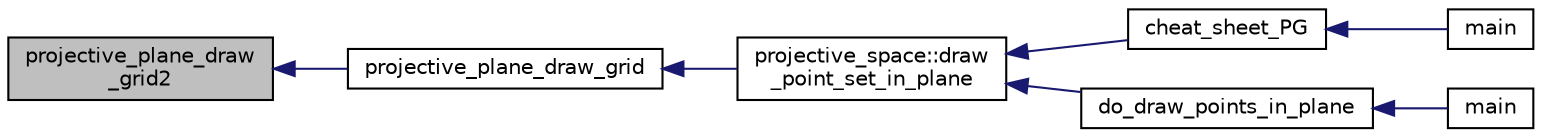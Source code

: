 digraph "projective_plane_draw_grid2"
{
  edge [fontname="Helvetica",fontsize="10",labelfontname="Helvetica",labelfontsize="10"];
  node [fontname="Helvetica",fontsize="10",shape=record];
  rankdir="LR";
  Node654 [label="projective_plane_draw\l_grid2",height=0.2,width=0.4,color="black", fillcolor="grey75", style="filled", fontcolor="black"];
  Node654 -> Node655 [dir="back",color="midnightblue",fontsize="10",style="solid",fontname="Helvetica"];
  Node655 [label="projective_plane_draw_grid",height=0.2,width=0.4,color="black", fillcolor="white", style="filled",URL="$de/dea/plot_8_c.html#a40dac96f82a9acafbf7d017f601b9880"];
  Node655 -> Node656 [dir="back",color="midnightblue",fontsize="10",style="solid",fontname="Helvetica"];
  Node656 [label="projective_space::draw\l_point_set_in_plane",height=0.2,width=0.4,color="black", fillcolor="white", style="filled",URL="$d2/d17/classprojective__space.html#af7dec07dbcf71124f145629e719454f0"];
  Node656 -> Node657 [dir="back",color="midnightblue",fontsize="10",style="solid",fontname="Helvetica"];
  Node657 [label="cheat_sheet_PG",height=0.2,width=0.4,color="black", fillcolor="white", style="filled",URL="$d6/dd8/cheat__sheet___p_g_8_c.html#a11692793a59b9f0d2f21395f5609783d"];
  Node657 -> Node658 [dir="back",color="midnightblue",fontsize="10",style="solid",fontname="Helvetica"];
  Node658 [label="main",height=0.2,width=0.4,color="black", fillcolor="white", style="filled",URL="$d6/dd8/cheat__sheet___p_g_8_c.html#a3c04138a5bfe5d72780bb7e82a18e627"];
  Node656 -> Node659 [dir="back",color="midnightblue",fontsize="10",style="solid",fontname="Helvetica"];
  Node659 [label="do_draw_points_in_plane",height=0.2,width=0.4,color="black", fillcolor="white", style="filled",URL="$d4/d67/geometry_8h.html#ac24aca1e4d3ad6e569b36c65c94dcaad"];
  Node659 -> Node660 [dir="back",color="midnightblue",fontsize="10",style="solid",fontname="Helvetica"];
  Node660 [label="main",height=0.2,width=0.4,color="black", fillcolor="white", style="filled",URL="$d0/d2f/process_8_c.html#a3c04138a5bfe5d72780bb7e82a18e627"];
}
